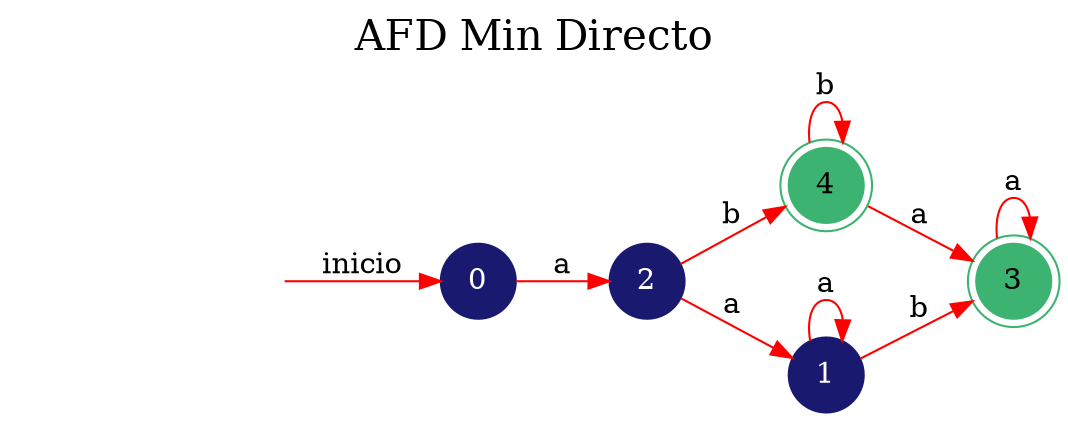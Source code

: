 digraph automata_finito {
	rankdir=LR;
	graph [label="AFD Min Directo", labelloc=t, fontsize=20]; 
	node [shape=doublecircle, style = filled,color = mediumseagreen]; 3 4;
	node [shape=circle];
	node [color=midnightblue,fontcolor=white];
	edge [color=red];
	secret_node [style=invis];
	secret_node -> 0 [label="inicio"];
	0 -> 2 [label="a"];
	1 -> 1 [label="a"];
	1 -> 3 [label="b"];
	2 -> 1 [label="a"];
	2 -> 4 [label="b"];
	3 -> 3 [label="a"];
	4 -> 3 [label="a"];
	4 -> 4 [label="b"];
}